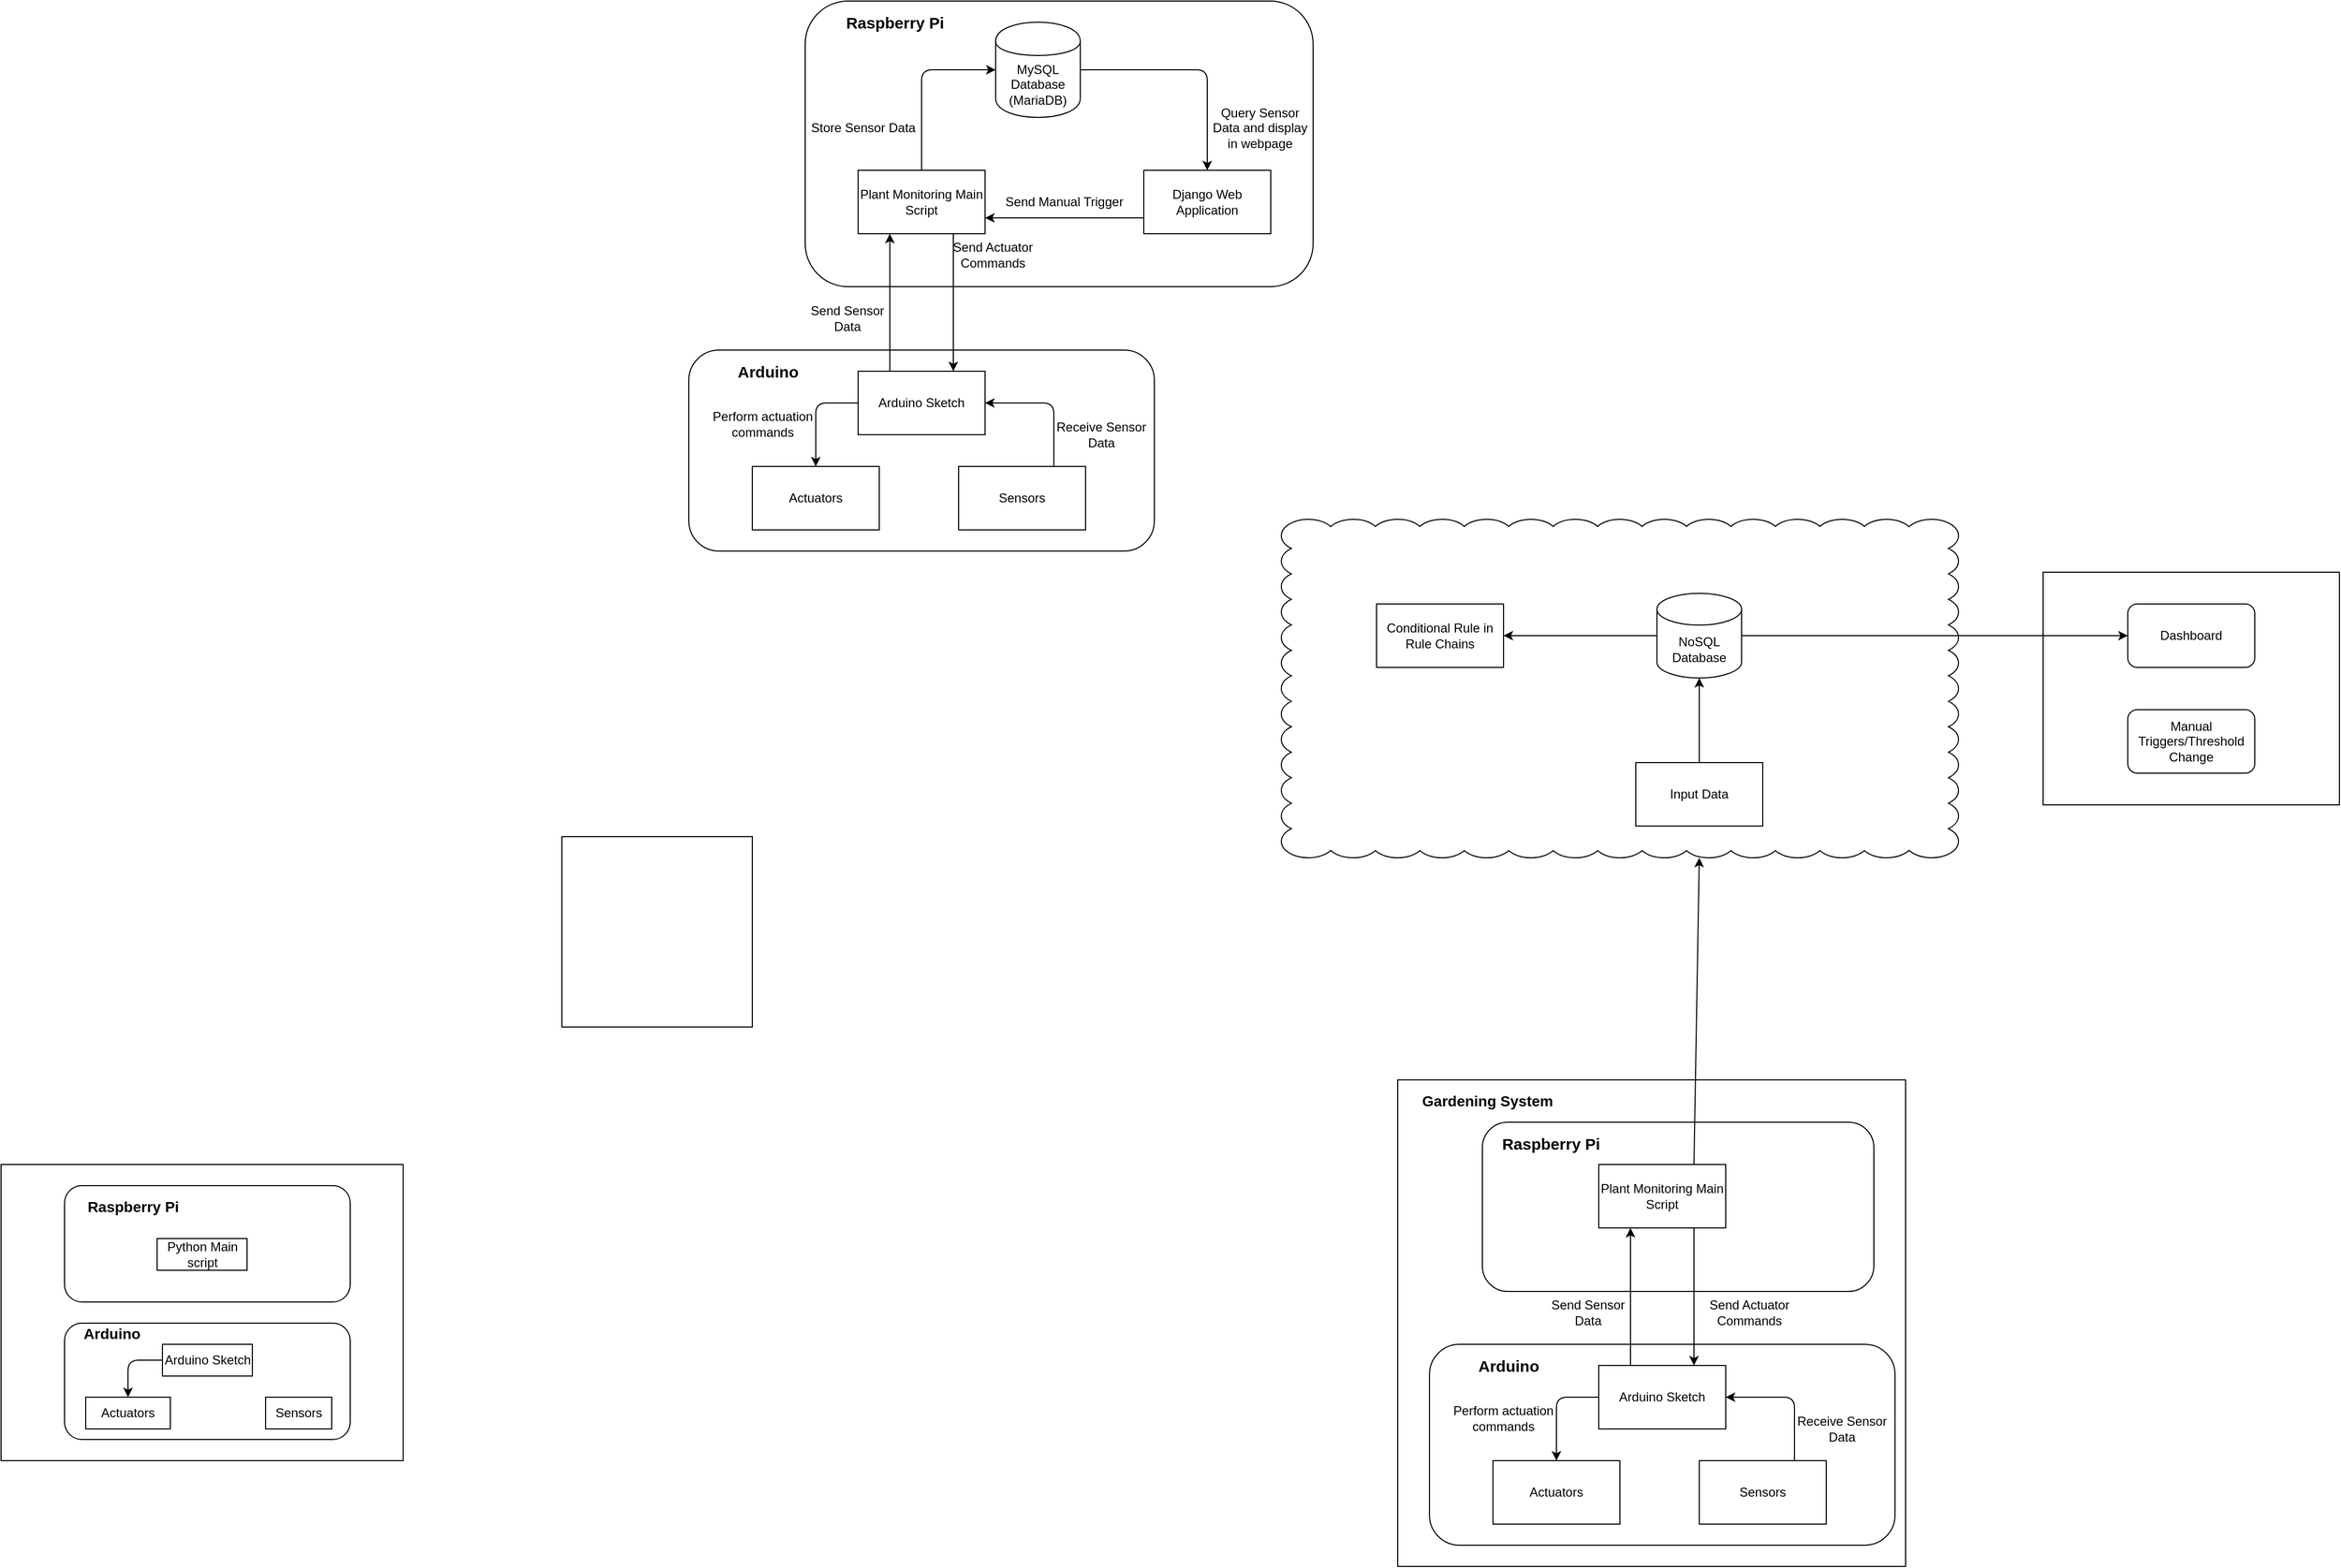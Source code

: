 <mxfile version="14.7.3" type="github">
  <diagram id="RHk_pySFA4WUQYIGAy_g" name="Page-1">
    <mxGraphModel dx="3122" dy="1894" grid="1" gridSize="10" guides="1" tooltips="1" connect="1" arrows="1" fold="1" page="1" pageScale="1" pageWidth="850" pageHeight="1100" math="0" shadow="0">
      <root>
        <mxCell id="0" />
        <mxCell id="1" parent="0" />
        <mxCell id="jMAbbTSeN2lzTfF_vfag-72" value="" style="rounded=0;whiteSpace=wrap;html=1;" vertex="1" parent="1">
          <mxGeometry x="-80" y="630" width="480" height="460" as="geometry" />
        </mxCell>
        <mxCell id="jMAbbTSeN2lzTfF_vfag-3" value="" style="whiteSpace=wrap;html=1;shape=mxgraph.basic.cloud_rect" vertex="1" parent="1">
          <mxGeometry x="-190" y="100" width="640" height="320" as="geometry" />
        </mxCell>
        <mxCell id="jMAbbTSeN2lzTfF_vfag-4" value="Input Data" style="rounded=0;whiteSpace=wrap;html=1;" vertex="1" parent="1">
          <mxGeometry x="145" y="330" width="120" height="60" as="geometry" />
        </mxCell>
        <mxCell id="jMAbbTSeN2lzTfF_vfag-5" value="Conditional Rule in Rule Chains" style="rounded=0;whiteSpace=wrap;html=1;" vertex="1" parent="1">
          <mxGeometry x="-100" y="180" width="120" height="60" as="geometry" />
        </mxCell>
        <mxCell id="jMAbbTSeN2lzTfF_vfag-6" value="NoSQL Database" style="shape=cylinder3;whiteSpace=wrap;html=1;boundedLbl=1;backgroundOutline=1;size=15;" vertex="1" parent="1">
          <mxGeometry x="165" y="170" width="80" height="80" as="geometry" />
        </mxCell>
        <mxCell id="jMAbbTSeN2lzTfF_vfag-7" value="" style="endArrow=classic;html=1;exitX=0.5;exitY=0;exitDx=0;exitDy=0;" edge="1" parent="1" source="jMAbbTSeN2lzTfF_vfag-4">
          <mxGeometry width="50" height="50" relative="1" as="geometry">
            <mxPoint x="170" y="550" as="sourcePoint" />
            <mxPoint x="205" y="250" as="targetPoint" />
          </mxGeometry>
        </mxCell>
        <mxCell id="jMAbbTSeN2lzTfF_vfag-8" value="" style="endArrow=classic;html=1;entryX=1;entryY=0.5;entryDx=0;entryDy=0;exitX=0;exitY=0.5;exitDx=0;exitDy=0;exitPerimeter=0;" edge="1" parent="1" source="jMAbbTSeN2lzTfF_vfag-6" target="jMAbbTSeN2lzTfF_vfag-5">
          <mxGeometry width="50" height="50" relative="1" as="geometry">
            <mxPoint x="450" y="650" as="sourcePoint" />
            <mxPoint x="500" y="600" as="targetPoint" />
          </mxGeometry>
        </mxCell>
        <mxCell id="jMAbbTSeN2lzTfF_vfag-10" value="" style="rounded=0;whiteSpace=wrap;html=1;" vertex="1" parent="1">
          <mxGeometry x="-1400" y="710" width="380" height="280" as="geometry" />
        </mxCell>
        <mxCell id="jMAbbTSeN2lzTfF_vfag-13" value="" style="rounded=1;whiteSpace=wrap;html=1;" vertex="1" parent="1">
          <mxGeometry x="-640" y="-390" width="480" height="270" as="geometry" />
        </mxCell>
        <mxCell id="jMAbbTSeN2lzTfF_vfag-14" value="" style="rounded=1;whiteSpace=wrap;html=1;" vertex="1" parent="1">
          <mxGeometry x="-750" y="-60" width="440" height="190" as="geometry" />
        </mxCell>
        <mxCell id="jMAbbTSeN2lzTfF_vfag-15" value="Django Web Application" style="rounded=0;whiteSpace=wrap;html=1;" vertex="1" parent="1">
          <mxGeometry x="-320" y="-230" width="120" height="60" as="geometry" />
        </mxCell>
        <mxCell id="jMAbbTSeN2lzTfF_vfag-16" value="&lt;span&gt;MySQL Database&lt;/span&gt;&lt;br&gt;&lt;span&gt;(MariaDB)&lt;/span&gt;" style="shape=cylinder;whiteSpace=wrap;html=1;boundedLbl=1;backgroundOutline=1;" vertex="1" parent="1">
          <mxGeometry x="-460" y="-370" width="80" height="90" as="geometry" />
        </mxCell>
        <mxCell id="jMAbbTSeN2lzTfF_vfag-17" value="Plant Monitoring Main Script" style="rounded=0;whiteSpace=wrap;html=1;" vertex="1" parent="1">
          <mxGeometry x="-590" y="-230" width="120" height="60" as="geometry" />
        </mxCell>
        <mxCell id="jMAbbTSeN2lzTfF_vfag-18" value="Arduino Sketch" style="rounded=0;whiteSpace=wrap;html=1;" vertex="1" parent="1">
          <mxGeometry x="-590" y="-40" width="120" height="60" as="geometry" />
        </mxCell>
        <mxCell id="jMAbbTSeN2lzTfF_vfag-19" value="" style="endArrow=classic;html=1;entryX=1;entryY=0.75;entryDx=0;entryDy=0;exitX=0;exitY=0.75;exitDx=0;exitDy=0;" edge="1" parent="1" source="jMAbbTSeN2lzTfF_vfag-15" target="jMAbbTSeN2lzTfF_vfag-17">
          <mxGeometry width="50" height="50" relative="1" as="geometry">
            <mxPoint x="-230" y="-50" as="sourcePoint" />
            <mxPoint x="-180" y="-100" as="targetPoint" />
          </mxGeometry>
        </mxCell>
        <mxCell id="jMAbbTSeN2lzTfF_vfag-20" value="" style="endArrow=classic;html=1;exitX=0.5;exitY=0;exitDx=0;exitDy=0;entryX=0;entryY=0.5;entryDx=0;entryDy=0;" edge="1" parent="1" source="jMAbbTSeN2lzTfF_vfag-17" target="jMAbbTSeN2lzTfF_vfag-16">
          <mxGeometry width="50" height="50" relative="1" as="geometry">
            <mxPoint x="-570" y="-260" as="sourcePoint" />
            <mxPoint x="-520" y="-310" as="targetPoint" />
            <Array as="points">
              <mxPoint x="-530" y="-325" />
            </Array>
          </mxGeometry>
        </mxCell>
        <mxCell id="jMAbbTSeN2lzTfF_vfag-21" value="" style="endArrow=classic;html=1;exitX=1;exitY=0.5;exitDx=0;exitDy=0;entryX=0.5;entryY=0;entryDx=0;entryDy=0;" edge="1" parent="1" source="jMAbbTSeN2lzTfF_vfag-16" target="jMAbbTSeN2lzTfF_vfag-15">
          <mxGeometry width="50" height="50" relative="1" as="geometry">
            <mxPoint x="-280" y="-270" as="sourcePoint" />
            <mxPoint x="-230" y="-320" as="targetPoint" />
            <Array as="points">
              <mxPoint x="-260" y="-325" />
            </Array>
          </mxGeometry>
        </mxCell>
        <mxCell id="jMAbbTSeN2lzTfF_vfag-22" value="" style="endArrow=classic;html=1;exitX=0.75;exitY=1;exitDx=0;exitDy=0;entryX=0.75;entryY=0;entryDx=0;entryDy=0;" edge="1" parent="1" source="jMAbbTSeN2lzTfF_vfag-17" target="jMAbbTSeN2lzTfF_vfag-18">
          <mxGeometry width="50" height="50" relative="1" as="geometry">
            <mxPoint x="-550" y="-70" as="sourcePoint" />
            <mxPoint x="-530" y="-40" as="targetPoint" />
          </mxGeometry>
        </mxCell>
        <mxCell id="jMAbbTSeN2lzTfF_vfag-23" value="Store Sensor Data" style="text;html=1;strokeColor=none;fillColor=none;align=center;verticalAlign=middle;whiteSpace=wrap;rounded=0;" vertex="1" parent="1">
          <mxGeometry x="-650" y="-280" width="130" height="20" as="geometry" />
        </mxCell>
        <mxCell id="jMAbbTSeN2lzTfF_vfag-24" value="" style="endArrow=classic;html=1;entryX=0.25;entryY=1;entryDx=0;entryDy=0;exitX=0.25;exitY=0;exitDx=0;exitDy=0;" edge="1" parent="1" source="jMAbbTSeN2lzTfF_vfag-18" target="jMAbbTSeN2lzTfF_vfag-17">
          <mxGeometry width="50" height="50" relative="1" as="geometry">
            <mxPoint x="-610" y="-60" as="sourcePoint" />
            <mxPoint x="-560" y="-110" as="targetPoint" />
          </mxGeometry>
        </mxCell>
        <mxCell id="jMAbbTSeN2lzTfF_vfag-25" value="Query Sensor Data and display in webpage" style="text;html=1;strokeColor=none;fillColor=none;align=center;verticalAlign=middle;whiteSpace=wrap;rounded=0;" vertex="1" parent="1">
          <mxGeometry x="-260" y="-280" width="100" height="20" as="geometry" />
        </mxCell>
        <mxCell id="jMAbbTSeN2lzTfF_vfag-26" value="Send Manual Trigger" style="text;html=1;strokeColor=none;fillColor=none;align=center;verticalAlign=middle;whiteSpace=wrap;rounded=0;" vertex="1" parent="1">
          <mxGeometry x="-460" y="-210" width="130" height="20" as="geometry" />
        </mxCell>
        <mxCell id="jMAbbTSeN2lzTfF_vfag-27" value="Send Actuator Commands" style="text;html=1;strokeColor=none;fillColor=none;align=center;verticalAlign=middle;whiteSpace=wrap;rounded=0;" vertex="1" parent="1">
          <mxGeometry x="-515" y="-160" width="105" height="20" as="geometry" />
        </mxCell>
        <mxCell id="jMAbbTSeN2lzTfF_vfag-28" value="Send Sensor Data" style="text;html=1;strokeColor=none;fillColor=none;align=center;verticalAlign=middle;whiteSpace=wrap;rounded=0;" vertex="1" parent="1">
          <mxGeometry x="-640" y="-100" width="80" height="20" as="geometry" />
        </mxCell>
        <mxCell id="jMAbbTSeN2lzTfF_vfag-29" value="Sensors" style="rounded=0;whiteSpace=wrap;html=1;" vertex="1" parent="1">
          <mxGeometry x="-495" y="50" width="120" height="60" as="geometry" />
        </mxCell>
        <mxCell id="jMAbbTSeN2lzTfF_vfag-30" value="Actuators" style="rounded=0;whiteSpace=wrap;html=1;" vertex="1" parent="1">
          <mxGeometry x="-690" y="50" width="120" height="60" as="geometry" />
        </mxCell>
        <mxCell id="jMAbbTSeN2lzTfF_vfag-31" value="" style="endArrow=classic;html=1;entryX=1;entryY=0.5;entryDx=0;entryDy=0;exitX=0.75;exitY=0;exitDx=0;exitDy=0;" edge="1" parent="1" source="jMAbbTSeN2lzTfF_vfag-29" target="jMAbbTSeN2lzTfF_vfag-18">
          <mxGeometry width="50" height="50" relative="1" as="geometry">
            <mxPoint x="-330" y="50" as="sourcePoint" />
            <mxPoint x="-280" as="targetPoint" />
            <Array as="points">
              <mxPoint x="-405" y="-10" />
            </Array>
          </mxGeometry>
        </mxCell>
        <mxCell id="jMAbbTSeN2lzTfF_vfag-32" value="" style="endArrow=classic;html=1;exitX=0;exitY=0.5;exitDx=0;exitDy=0;entryX=0.5;entryY=0;entryDx=0;entryDy=0;" edge="1" parent="1" source="jMAbbTSeN2lzTfF_vfag-18" target="jMAbbTSeN2lzTfF_vfag-30">
          <mxGeometry width="50" height="50" relative="1" as="geometry">
            <mxPoint x="-690" y="10" as="sourcePoint" />
            <mxPoint x="-640" y="-40" as="targetPoint" />
            <Array as="points">
              <mxPoint x="-630" y="-10" />
            </Array>
          </mxGeometry>
        </mxCell>
        <mxCell id="jMAbbTSeN2lzTfF_vfag-33" value="Receive Sensor Data" style="text;html=1;strokeColor=none;fillColor=none;align=center;verticalAlign=middle;whiteSpace=wrap;rounded=0;" vertex="1" parent="1">
          <mxGeometry x="-410" y="10" width="100" height="20" as="geometry" />
        </mxCell>
        <mxCell id="jMAbbTSeN2lzTfF_vfag-34" value="Perform actuation commands" style="text;html=1;strokeColor=none;fillColor=none;align=center;verticalAlign=middle;whiteSpace=wrap;rounded=0;" vertex="1" parent="1">
          <mxGeometry x="-730" width="100" height="20" as="geometry" />
        </mxCell>
        <mxCell id="jMAbbTSeN2lzTfF_vfag-35" value="&lt;font style=&quot;font-size: 15px&quot;&gt;&lt;b&gt;Raspberry Pi&lt;/b&gt;&lt;/font&gt;" style="text;html=1;strokeColor=none;fillColor=none;align=center;verticalAlign=middle;whiteSpace=wrap;rounded=0;" vertex="1" parent="1">
          <mxGeometry x="-610" y="-380" width="110" height="20" as="geometry" />
        </mxCell>
        <mxCell id="jMAbbTSeN2lzTfF_vfag-36" value="&lt;font style=&quot;font-size: 15px&quot;&gt;&lt;b&gt;Arduino&lt;/b&gt;&lt;/font&gt;" style="text;html=1;strokeColor=none;fillColor=none;align=center;verticalAlign=middle;whiteSpace=wrap;rounded=0;" vertex="1" parent="1">
          <mxGeometry x="-730" y="-50" width="110" height="20" as="geometry" />
        </mxCell>
        <mxCell id="jMAbbTSeN2lzTfF_vfag-38" value="" style="rounded=1;whiteSpace=wrap;html=1;" vertex="1" parent="1">
          <mxGeometry x="-1340" y="860" width="270" height="110" as="geometry" />
        </mxCell>
        <mxCell id="jMAbbTSeN2lzTfF_vfag-39" value="Arduino Sketch" style="rounded=0;whiteSpace=wrap;html=1;" vertex="1" parent="1">
          <mxGeometry x="-1247.5" y="880" width="85" height="30" as="geometry" />
        </mxCell>
        <mxCell id="jMAbbTSeN2lzTfF_vfag-40" value="Sensors" style="rounded=0;whiteSpace=wrap;html=1;" vertex="1" parent="1">
          <mxGeometry x="-1150" y="930" width="62.5" height="30" as="geometry" />
        </mxCell>
        <mxCell id="jMAbbTSeN2lzTfF_vfag-41" value="Actuators" style="rounded=0;whiteSpace=wrap;html=1;" vertex="1" parent="1">
          <mxGeometry x="-1320" y="930" width="80" height="30" as="geometry" />
        </mxCell>
        <mxCell id="jMAbbTSeN2lzTfF_vfag-43" value="" style="rounded=1;whiteSpace=wrap;html=1;" vertex="1" parent="1">
          <mxGeometry x="-1340" y="730" width="270" height="110" as="geometry" />
        </mxCell>
        <mxCell id="jMAbbTSeN2lzTfF_vfag-44" value="Python Main script" style="rounded=0;whiteSpace=wrap;html=1;" vertex="1" parent="1">
          <mxGeometry x="-1252.5" y="780" width="85" height="30" as="geometry" />
        </mxCell>
        <mxCell id="jMAbbTSeN2lzTfF_vfag-45" value="&lt;font size=&quot;1&quot;&gt;&lt;b style=&quot;font-size: 14px&quot;&gt;Raspberry Pi&lt;/b&gt;&lt;/font&gt;" style="text;html=1;strokeColor=none;fillColor=none;align=center;verticalAlign=middle;whiteSpace=wrap;rounded=0;" vertex="1" parent="1">
          <mxGeometry x="-1330" y="740" width="110" height="20" as="geometry" />
        </mxCell>
        <mxCell id="jMAbbTSeN2lzTfF_vfag-46" value="&lt;font size=&quot;1&quot;&gt;&lt;b style=&quot;font-size: 14px&quot;&gt;Arduino&lt;/b&gt;&lt;/font&gt;" style="text;html=1;strokeColor=none;fillColor=none;align=center;verticalAlign=middle;whiteSpace=wrap;rounded=0;" vertex="1" parent="1">
          <mxGeometry x="-1330" y="860" width="70" height="20" as="geometry" />
        </mxCell>
        <mxCell id="jMAbbTSeN2lzTfF_vfag-47" value="" style="endArrow=classic;html=1;entryX=0.5;entryY=0;entryDx=0;entryDy=0;exitX=0;exitY=0.5;exitDx=0;exitDy=0;" edge="1" parent="1" source="jMAbbTSeN2lzTfF_vfag-39" target="jMAbbTSeN2lzTfF_vfag-41">
          <mxGeometry width="50" height="50" relative="1" as="geometry">
            <mxPoint x="-1540" y="910" as="sourcePoint" />
            <mxPoint x="-1490" y="860" as="targetPoint" />
            <Array as="points">
              <mxPoint x="-1280" y="895" />
            </Array>
          </mxGeometry>
        </mxCell>
        <mxCell id="jMAbbTSeN2lzTfF_vfag-48" value="" style="rounded=1;whiteSpace=wrap;html=1;" vertex="1" parent="1">
          <mxGeometry y="670" width="370" height="160" as="geometry" />
        </mxCell>
        <mxCell id="jMAbbTSeN2lzTfF_vfag-49" value="" style="rounded=1;whiteSpace=wrap;html=1;" vertex="1" parent="1">
          <mxGeometry x="-50" y="880" width="440" height="190" as="geometry" />
        </mxCell>
        <mxCell id="jMAbbTSeN2lzTfF_vfag-52" value="Plant Monitoring Main Script" style="rounded=0;whiteSpace=wrap;html=1;" vertex="1" parent="1">
          <mxGeometry x="110" y="710" width="120" height="60" as="geometry" />
        </mxCell>
        <mxCell id="jMAbbTSeN2lzTfF_vfag-53" value="Arduino Sketch" style="rounded=0;whiteSpace=wrap;html=1;" vertex="1" parent="1">
          <mxGeometry x="110" y="900" width="120" height="60" as="geometry" />
        </mxCell>
        <mxCell id="jMAbbTSeN2lzTfF_vfag-57" value="" style="endArrow=classic;html=1;exitX=0.75;exitY=1;exitDx=0;exitDy=0;entryX=0.75;entryY=0;entryDx=0;entryDy=0;" edge="1" source="jMAbbTSeN2lzTfF_vfag-52" target="jMAbbTSeN2lzTfF_vfag-53" parent="1">
          <mxGeometry width="50" height="50" relative="1" as="geometry">
            <mxPoint x="150" y="870" as="sourcePoint" />
            <mxPoint x="170" y="900" as="targetPoint" />
          </mxGeometry>
        </mxCell>
        <mxCell id="jMAbbTSeN2lzTfF_vfag-59" value="" style="endArrow=classic;html=1;entryX=0.25;entryY=1;entryDx=0;entryDy=0;exitX=0.25;exitY=0;exitDx=0;exitDy=0;" edge="1" source="jMAbbTSeN2lzTfF_vfag-53" target="jMAbbTSeN2lzTfF_vfag-52" parent="1">
          <mxGeometry width="50" height="50" relative="1" as="geometry">
            <mxPoint x="90" y="880" as="sourcePoint" />
            <mxPoint x="140" y="830" as="targetPoint" />
          </mxGeometry>
        </mxCell>
        <mxCell id="jMAbbTSeN2lzTfF_vfag-62" value="Send Actuator Commands" style="text;html=1;strokeColor=none;fillColor=none;align=center;verticalAlign=middle;whiteSpace=wrap;rounded=0;" vertex="1" parent="1">
          <mxGeometry x="200" y="840" width="105" height="20" as="geometry" />
        </mxCell>
        <mxCell id="jMAbbTSeN2lzTfF_vfag-63" value="Send Sensor Data" style="text;html=1;strokeColor=none;fillColor=none;align=center;verticalAlign=middle;whiteSpace=wrap;rounded=0;" vertex="1" parent="1">
          <mxGeometry x="60" y="840" width="80" height="20" as="geometry" />
        </mxCell>
        <mxCell id="jMAbbTSeN2lzTfF_vfag-64" value="Sensors" style="rounded=0;whiteSpace=wrap;html=1;" vertex="1" parent="1">
          <mxGeometry x="205" y="990" width="120" height="60" as="geometry" />
        </mxCell>
        <mxCell id="jMAbbTSeN2lzTfF_vfag-65" value="Actuators" style="rounded=0;whiteSpace=wrap;html=1;" vertex="1" parent="1">
          <mxGeometry x="10" y="990" width="120" height="60" as="geometry" />
        </mxCell>
        <mxCell id="jMAbbTSeN2lzTfF_vfag-66" value="" style="endArrow=classic;html=1;entryX=1;entryY=0.5;entryDx=0;entryDy=0;exitX=0.75;exitY=0;exitDx=0;exitDy=0;" edge="1" source="jMAbbTSeN2lzTfF_vfag-64" target="jMAbbTSeN2lzTfF_vfag-53" parent="1">
          <mxGeometry width="50" height="50" relative="1" as="geometry">
            <mxPoint x="370" y="990" as="sourcePoint" />
            <mxPoint x="420" y="940" as="targetPoint" />
            <Array as="points">
              <mxPoint x="295" y="930" />
            </Array>
          </mxGeometry>
        </mxCell>
        <mxCell id="jMAbbTSeN2lzTfF_vfag-67" value="" style="endArrow=classic;html=1;exitX=0;exitY=0.5;exitDx=0;exitDy=0;entryX=0.5;entryY=0;entryDx=0;entryDy=0;" edge="1" source="jMAbbTSeN2lzTfF_vfag-53" target="jMAbbTSeN2lzTfF_vfag-65" parent="1">
          <mxGeometry width="50" height="50" relative="1" as="geometry">
            <mxPoint x="10" y="950" as="sourcePoint" />
            <mxPoint x="60" y="900" as="targetPoint" />
            <Array as="points">
              <mxPoint x="70" y="930" />
            </Array>
          </mxGeometry>
        </mxCell>
        <mxCell id="jMAbbTSeN2lzTfF_vfag-68" value="Receive Sensor Data" style="text;html=1;strokeColor=none;fillColor=none;align=center;verticalAlign=middle;whiteSpace=wrap;rounded=0;" vertex="1" parent="1">
          <mxGeometry x="290" y="950" width="100" height="20" as="geometry" />
        </mxCell>
        <mxCell id="jMAbbTSeN2lzTfF_vfag-69" value="Perform actuation commands" style="text;html=1;strokeColor=none;fillColor=none;align=center;verticalAlign=middle;whiteSpace=wrap;rounded=0;" vertex="1" parent="1">
          <mxGeometry x="-30" y="940" width="100" height="20" as="geometry" />
        </mxCell>
        <mxCell id="jMAbbTSeN2lzTfF_vfag-70" value="&lt;font style=&quot;font-size: 15px&quot;&gt;&lt;b&gt;Raspberry Pi&lt;/b&gt;&lt;/font&gt;" style="text;html=1;strokeColor=none;fillColor=none;align=center;verticalAlign=middle;whiteSpace=wrap;rounded=0;" vertex="1" parent="1">
          <mxGeometry x="10" y="680" width="110" height="20" as="geometry" />
        </mxCell>
        <mxCell id="jMAbbTSeN2lzTfF_vfag-71" value="&lt;font style=&quot;font-size: 15px&quot;&gt;&lt;b&gt;Arduino&lt;/b&gt;&lt;/font&gt;" style="text;html=1;strokeColor=none;fillColor=none;align=center;verticalAlign=middle;whiteSpace=wrap;rounded=0;" vertex="1" parent="1">
          <mxGeometry x="-30" y="890" width="110" height="20" as="geometry" />
        </mxCell>
        <mxCell id="jMAbbTSeN2lzTfF_vfag-73" value="&lt;font style=&quot;font-size: 14px&quot;&gt;&lt;b&gt;Gardening System&lt;/b&gt;&lt;/font&gt;" style="text;html=1;strokeColor=none;fillColor=none;align=center;verticalAlign=middle;whiteSpace=wrap;rounded=0;" vertex="1" parent="1">
          <mxGeometry x="-60" y="640" width="130" height="20" as="geometry" />
        </mxCell>
        <mxCell id="jMAbbTSeN2lzTfF_vfag-74" value="" style="whiteSpace=wrap;html=1;aspect=fixed;" vertex="1" parent="1">
          <mxGeometry x="-870" y="400" width="180" height="180" as="geometry" />
        </mxCell>
        <mxCell id="jMAbbTSeN2lzTfF_vfag-75" value="" style="endArrow=classic;html=1;exitX=0.75;exitY=0;exitDx=0;exitDy=0;" edge="1" parent="1" source="jMAbbTSeN2lzTfF_vfag-52">
          <mxGeometry width="50" height="50" relative="1" as="geometry">
            <mxPoint x="10" y="560" as="sourcePoint" />
            <mxPoint x="205" y="420" as="targetPoint" />
          </mxGeometry>
        </mxCell>
        <mxCell id="jMAbbTSeN2lzTfF_vfag-81" value="" style="rounded=0;whiteSpace=wrap;html=1;" vertex="1" parent="1">
          <mxGeometry x="530" y="150" width="280" height="220" as="geometry" />
        </mxCell>
        <mxCell id="jMAbbTSeN2lzTfF_vfag-82" value="" style="endArrow=classic;html=1;exitX=1;exitY=0.5;exitDx=0;exitDy=0;exitPerimeter=0;entryX=0;entryY=0.5;entryDx=0;entryDy=0;" edge="1" parent="1" source="jMAbbTSeN2lzTfF_vfag-6" target="jMAbbTSeN2lzTfF_vfag-83">
          <mxGeometry width="50" height="50" relative="1" as="geometry">
            <mxPoint x="480" y="460" as="sourcePoint" />
            <mxPoint x="540" y="360" as="targetPoint" />
          </mxGeometry>
        </mxCell>
        <mxCell id="jMAbbTSeN2lzTfF_vfag-83" value="Dashboard" style="rounded=1;whiteSpace=wrap;html=1;" vertex="1" parent="1">
          <mxGeometry x="610" y="180" width="120" height="60" as="geometry" />
        </mxCell>
        <mxCell id="jMAbbTSeN2lzTfF_vfag-84" value="Manual Triggers/Threshold Change" style="rounded=1;whiteSpace=wrap;html=1;" vertex="1" parent="1">
          <mxGeometry x="610" y="280" width="120" height="60" as="geometry" />
        </mxCell>
      </root>
    </mxGraphModel>
  </diagram>
</mxfile>
